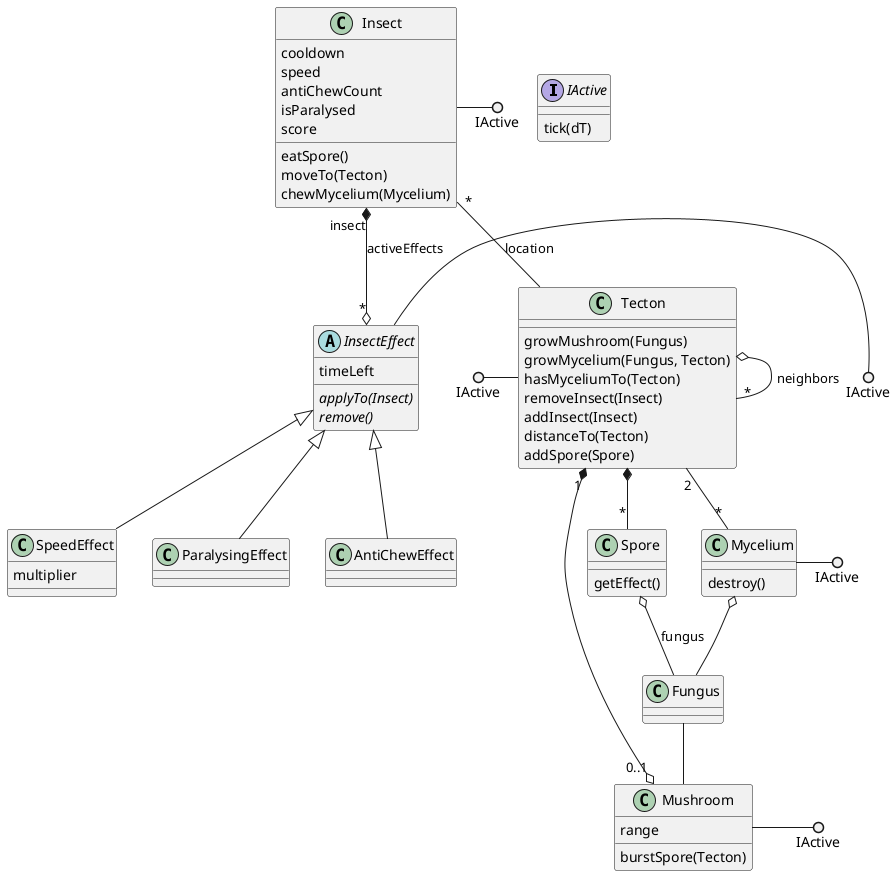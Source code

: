 @startuml classes
interface IActive
class Tecton
together {
    class Fungus
    class Mycelium
    class Mushroom
    class Spore
}
together {
    class Insect
    abstract InsectEffect
    class SpeedEffect
    class ParalysingEffect
    class AntiChewEffect
}

IActive : tick(dT)

IActive ()- Tecton
IActive ()- Mushroom
IActive ()- Mycelium
IActive ()- Insect
IActive ()- InsectEffect

Tecton o-- "*" Tecton : neighbors
Tecton "2" -- "*" Mycelium
Tecton *-- "*" Spore
Tecton "1" *--o "0..1" Mushroom
Tecton : growMushroom(Fungus)
Tecton : growMycelium(Fungus, Tecton)
Tecton : hasMyceliumTo(Tecton)
Tecton : removeInsect(Insect)
Tecton : addInsect(Insect)
Tecton : distanceTo(Tecton)
Tecton : addSpore(Spore)

Mushroom : burstSpore(Tecton)
Mushroom : range

Mycelium o-- Fungus
Mycelium : destroy()

Insect "insect" *--o "*" InsectEffect : activeEffects
Insect "*" -- Tecton : location
Insect : cooldown
Insect : speed
Insect : antiChewCount
Insect : isParalysed
Insect : score
Insect : eatSpore()
Insect : moveTo(Tecton)
Insect : chewMycelium(Mycelium)

Spore o-- Fungus : fungus
Spore : getEffect()

InsectEffect : timeLeft
InsectEffect : {abstract} applyTo(Insect)
InsectEffect : {abstract} remove()

InsectEffect <|-- SpeedEffect
SpeedEffect : multiplier

InsectEffect <|-- ParalysingEffect
InsectEffect <|-- AntiChewEffect

Fungus -- Mushroom
@enduml